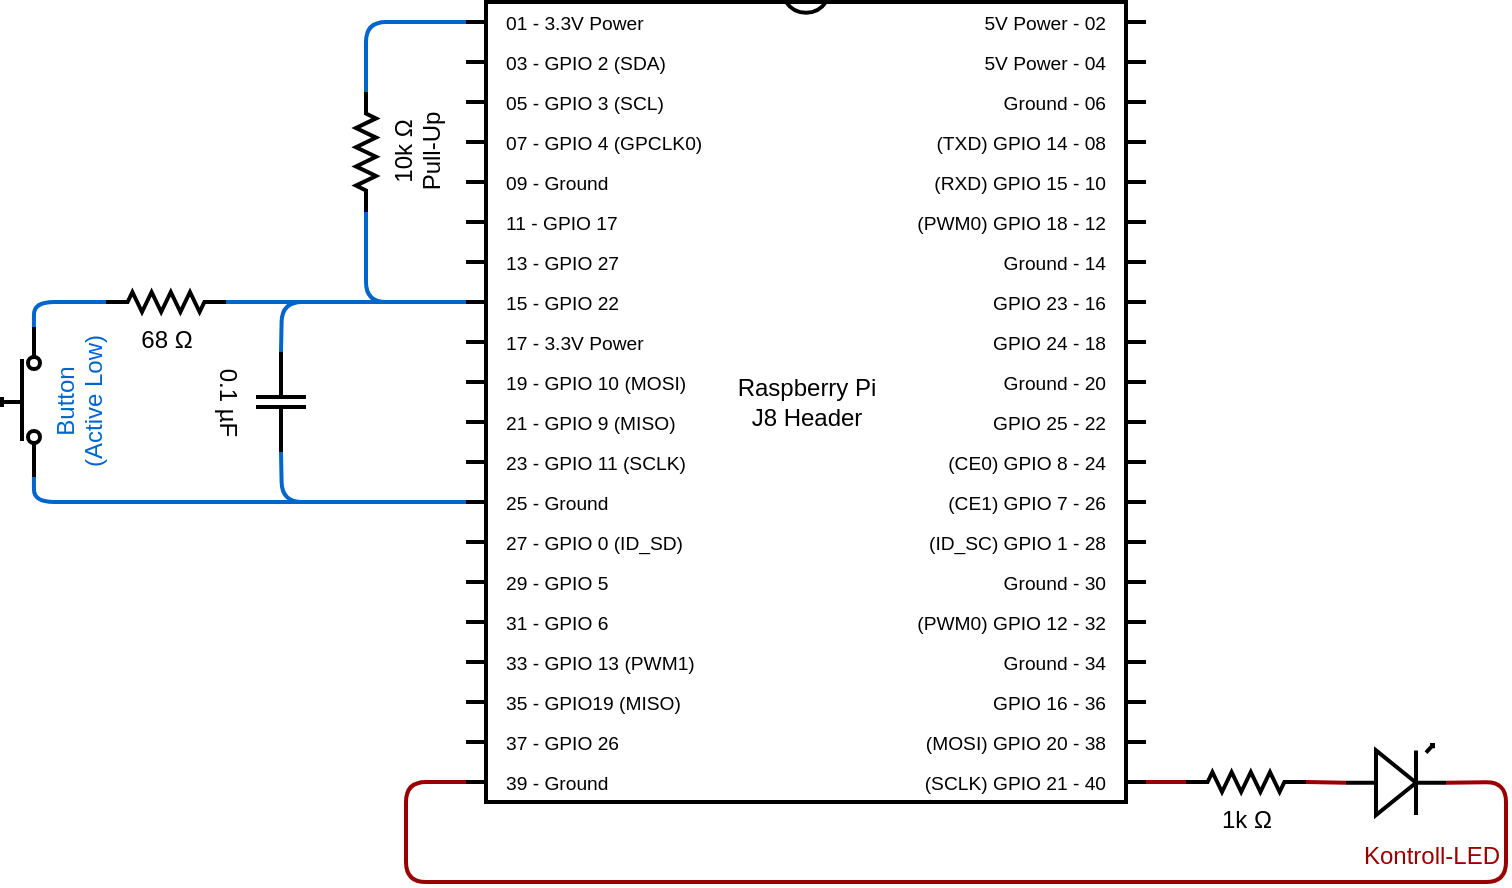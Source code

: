 <mxfile pages="1" version="11.2.8" type="device"><diagram name="Page-1" id="7e0a89b8-554c-2b80-1dc8-d5c74ca68de4"><mxGraphModel dx="2442" dy="1121" grid="1" gridSize="10" guides="1" tooltips="1" connect="1" arrows="1" fold="1" page="0" pageScale="1" pageWidth="1100" pageHeight="850" background="#ffffff" math="0" shadow="0"><root><mxCell id="0"/><mxCell id="1" parent="0"/><mxCell id="6iAu4moibuNdluy4cOX--1" value="&lt;div&gt;Raspberry Pi&lt;/div&gt;&lt;div&gt;J8 Header&lt;br&gt;&lt;/div&gt;" style="shadow=0;dashed=0;align=center;fillColor=#ffffff;html=1;strokeWidth=2;shape=mxgraph.electrical.logic_gates.dual_inline_ic;labelNames=01 - 3.3V Power,03 - GPIO 2 (SDA),05 - GPIO 3 (SCL),07 - GPIO 4 (GPCLK0),09 - Ground,11 - GPIO 17,13 - GPIO 27,15 - GPIO 22,17 - 3.3V Power,19 - GPIO 10 (MOSI),21 - GPIO 9 (MISO),23 - GPIO 11 (SCLK),25 - Ground,27 - GPIO 0 (ID_SD),29 - GPIO 5,31 - GPIO 6,33 - GPIO 13 (PWM1),35 - GPIO19 (MISO),37 - GPIO 26,39 - Ground,(SCLK) GPIO 21 - 40,(MOSI) GPIO 20 - 38,GPIO 16 - 36,Ground - 34,(PWM0) GPIO 12 - 32,Ground - 30,(ID_SC) GPIO 1 - 28,(CE1) GPIO 7 - 26,(CE0) GPIO 8 - 24,GPIO 25 - 22,Ground - 20,GPIO 24 - 18,GPIO 23 - 16,Ground - 14,(PWM0) GPIO 18 - 12,(RXD) GPIO 15 - 10,(TXD) GPIO 14 - 08,Ground - 06,5V Power - 04,5V Power - 02;direction=east;portConstraintRotation=0;portConstraint=none;fixDash=0;autosize=0;collapsible=0;container=0;part=0;pinLabelType=cust;labelCount=40;" parent="1" vertex="1"><mxGeometry x="-130" y="280" width="340" height="400" as="geometry"/></mxCell><mxCell id="6iAu4moibuNdluy4cOX--3" value="1k &lt;span class=&quot;ILfuVd&quot;&gt;&lt;span class=&quot;e24Kjd&quot;&gt;Ω&lt;/span&gt;&lt;/span&gt;" style="pointerEvents=1;verticalLabelPosition=bottom;shadow=0;dashed=0;align=center;fillColor=#ffffff;html=1;verticalAlign=top;strokeWidth=2;shape=mxgraph.electrical.resistors.resistor_2;" parent="1" vertex="1"><mxGeometry x="230" y="665" width="60" height="10" as="geometry"/></mxCell><mxCell id="6iAu4moibuNdluy4cOX--4" value="" style="verticalLabelPosition=bottom;shadow=0;dashed=0;align=center;fillColor=#ffffff;html=1;verticalAlign=top;strokeWidth=2;shape=mxgraph.electrical.opto_electronics.led_1;pointerEvents=1;" parent="1" vertex="1"><mxGeometry x="310" y="651.5" width="50" height="35" as="geometry"/></mxCell><mxCell id="6iAu4moibuNdluy4cOX--6" value="" style="endArrow=none;html=1;strokeColor=#990000;strokeWidth=2;jumpStyle=gap;exitX=1;exitY=0;exitDx=0;exitDy=390;exitPerimeter=0;entryX=0;entryY=0.5;entryDx=0;entryDy=0;entryPerimeter=0;" parent="1" source="6iAu4moibuNdluy4cOX--1" target="6iAu4moibuNdluy4cOX--3" edge="1"><mxGeometry width="100" relative="1" as="geometry"><mxPoint x="270" y="840" as="sourcePoint"/><mxPoint x="370" y="840" as="targetPoint"/></mxGeometry></mxCell><mxCell id="6iAu4moibuNdluy4cOX--7" value="" style="endArrow=none;html=1;strokeColor=#990000;strokeWidth=2;jumpStyle=gap;exitX=1;exitY=0.5;exitDx=0;exitDy=0;exitPerimeter=0;entryX=0;entryY=0.54;entryDx=0;entryDy=0;entryPerimeter=0;" parent="1" source="6iAu4moibuNdluy4cOX--3" target="6iAu4moibuNdluy4cOX--4" edge="1"><mxGeometry width="100" relative="1" as="geometry"><mxPoint x="225" y="680" as="sourcePoint"/><mxPoint x="315" y="685" as="targetPoint"/></mxGeometry></mxCell><mxCell id="6iAu4moibuNdluy4cOX--8" value="" style="endArrow=none;html=1;strokeColor=#990000;strokeWidth=2;jumpStyle=gap;exitX=1;exitY=0.54;exitDx=0;exitDy=0;exitPerimeter=0;entryX=0;entryY=0;entryDx=0;entryDy=390;entryPerimeter=0;" parent="1" source="6iAu4moibuNdluy4cOX--4" target="6iAu4moibuNdluy4cOX--1" edge="1"><mxGeometry width="100" relative="1" as="geometry"><mxPoint x="340" y="790" as="sourcePoint"/><mxPoint x="460" y="903.9" as="targetPoint"/><Array as="points"><mxPoint x="390" y="670"/><mxPoint x="390" y="720"/><mxPoint x="-160" y="720"/><mxPoint x="-160" y="670"/></Array></mxGeometry></mxCell><mxCell id="6SbIAg1NIHLnj1dBWv9F-1" value="Kontroll-LED" style="text;html=1;resizable=0;points=[];autosize=1;align=right;verticalAlign=top;spacingTop=-4;fontSize=12;fontColor=#990000;fontStyle=0" parent="1" vertex="1"><mxGeometry x="278" y="697" width="110" height="20" as="geometry"/></mxCell><mxCell id="6SbIAg1NIHLnj1dBWv9F-2" value="&lt;div&gt;10k &lt;span class=&quot;ILfuVd&quot;&gt;&lt;span class=&quot;e24Kjd&quot;&gt;Ω&lt;/span&gt;&lt;/span&gt;&lt;/div&gt;&lt;div&gt;&lt;span class=&quot;ILfuVd&quot;&gt;&lt;span class=&quot;e24Kjd&quot;&gt;Pull-Up&lt;br&gt;&lt;/span&gt;&lt;/span&gt;&lt;/div&gt;" style="pointerEvents=1;verticalLabelPosition=bottom;shadow=0;dashed=0;align=center;fillColor=#ffffff;html=1;verticalAlign=top;strokeWidth=2;shape=mxgraph.electrical.resistors.resistor_2;rotation=-90;" parent="1" vertex="1"><mxGeometry x="-210" y="350" width="60" height="10" as="geometry"/></mxCell><mxCell id="6SbIAg1NIHLnj1dBWv9F-3" value="" style="endArrow=none;html=1;strokeColor=#0066CC;strokeWidth=2;fontSize=16;fontColor=#990000;jumpStyle=gap;entryX=0;entryY=0;entryDx=0;entryDy=150;entryPerimeter=0;exitX=0;exitY=0.5;exitDx=0;exitDy=0;exitPerimeter=0;" parent="1" source="6SbIAg1NIHLnj1dBWv9F-2" target="6iAu4moibuNdluy4cOX--1" edge="1"><mxGeometry width="100" relative="1" as="geometry"><mxPoint x="-240" y="550" as="sourcePoint"/><mxPoint x="-350" y="640" as="targetPoint"/><Array as="points"><mxPoint x="-180" y="430"/></Array></mxGeometry></mxCell><mxCell id="6SbIAg1NIHLnj1dBWv9F-4" value="" style="endArrow=none;html=1;strokeColor=#0066CC;strokeWidth=2;fontSize=16;fontColor=#990000;entryX=0;entryY=0;entryDx=0;entryDy=10;entryPerimeter=0;exitX=1;exitY=0.5;exitDx=0;exitDy=0;exitPerimeter=0;" parent="1" source="6SbIAg1NIHLnj1dBWv9F-2" target="6iAu4moibuNdluy4cOX--1" edge="1"><mxGeometry width="100" relative="1" as="geometry"><mxPoint x="-450" y="780" as="sourcePoint"/><mxPoint x="-350" y="780" as="targetPoint"/><Array as="points"><mxPoint x="-180" y="290"/></Array></mxGeometry></mxCell><mxCell id="6SbIAg1NIHLnj1dBWv9F-7" value="" style="pointerEvents=1;verticalLabelPosition=bottom;shadow=0;dashed=0;align=center;fillColor=#ffffff;html=1;verticalAlign=top;strokeWidth=2;shape=mxgraph.electrical.electro-mechanical.push_switch_no;fontSize=16;fontColor=#990000;rotation=-90;" parent="1" vertex="1"><mxGeometry x="-390" y="470.5" width="75" height="19" as="geometry"/></mxCell><mxCell id="6SbIAg1NIHLnj1dBWv9F-8" value="" style="endArrow=none;html=1;strokeColor=#0066CC;strokeWidth=2;fontSize=16;fontColor=#990000;jumpStyle=gap;exitX=1;exitY=0.84;exitDx=0;exitDy=0;exitPerimeter=0;entryX=0;entryY=0.5;entryDx=0;entryDy=0;entryPerimeter=0;" parent="1" source="6SbIAg1NIHLnj1dBWv9F-7" edge="1" target="FqikiizXvwAxNM6YCe3_-1"><mxGeometry width="100" relative="1" as="geometry"><mxPoint x="-550" y="750" as="sourcePoint"/><mxPoint x="-420" y="420" as="targetPoint"/><Array as="points"><mxPoint x="-346" y="430"/></Array></mxGeometry></mxCell><mxCell id="6SbIAg1NIHLnj1dBWv9F-10" value="" style="endArrow=none;html=1;strokeColor=#0066CC;strokeWidth=2;fontSize=16;fontColor=#990000;jumpStyle=gap;exitX=0;exitY=0.84;exitDx=0;exitDy=0;exitPerimeter=0;entryX=0;entryY=0;entryDx=0;entryDy=250;entryPerimeter=0;" parent="1" source="6SbIAg1NIHLnj1dBWv9F-7" target="6iAu4moibuNdluy4cOX--1" edge="1"><mxGeometry width="100" relative="1" as="geometry"><mxPoint x="-340" y="630" as="sourcePoint"/><mxPoint x="-240" y="630" as="targetPoint"/><Array as="points"><mxPoint x="-346" y="530"/></Array></mxGeometry></mxCell><mxCell id="6SbIAg1NIHLnj1dBWv9F-12" value="&lt;div style=&quot;font-size: 12px&quot; align=&quot;center&quot;&gt;&lt;font style=&quot;font-size: 12px&quot; color=&quot;#0066CC&quot;&gt;Button&lt;/font&gt;&lt;/div&gt;&lt;div style=&quot;font-size: 12px&quot; align=&quot;center&quot;&gt;&lt;font style=&quot;font-size: 12px&quot; color=&quot;#0066CC&quot;&gt;(Active Low)&lt;br&gt;&lt;/font&gt;&lt;/div&gt;" style="text;html=1;resizable=0;points=[];autosize=1;align=center;verticalAlign=top;spacingTop=-4;fontSize=16;fontColor=#990000;rotation=-90;" parent="1" vertex="1"><mxGeometry x="-360" y="460" width="80" height="40" as="geometry"/></mxCell><mxCell id="FqikiizXvwAxNM6YCe3_-1" value="68 &lt;span class=&quot;ILfuVd&quot;&gt;&lt;span class=&quot;e24Kjd&quot;&gt;Ω&lt;/span&gt;&lt;/span&gt;" style="pointerEvents=1;verticalLabelPosition=bottom;shadow=0;dashed=0;align=center;fillColor=#ffffff;html=1;verticalAlign=top;strokeWidth=2;shape=mxgraph.electrical.resistors.resistor_2;" vertex="1" parent="1"><mxGeometry x="-310" y="425" width="60" height="10" as="geometry"/></mxCell><mxCell id="FqikiizXvwAxNM6YCe3_-2" value="0.1 µF" style="pointerEvents=1;verticalLabelPosition=bottom;shadow=0;dashed=0;align=center;fillColor=#ffffff;html=1;verticalAlign=top;strokeWidth=2;shape=mxgraph.electrical.capacitors.capacitor_1;fontSize=12;fontColor=#000000;rotation=90;" vertex="1" parent="1"><mxGeometry x="-247.5" y="467.5" width="50" height="25" as="geometry"/></mxCell><mxCell id="FqikiizXvwAxNM6YCe3_-4" value="" style="endArrow=none;html=1;strokeColor=#0066CC;strokeWidth=2;fontSize=12;fontColor=#000000;exitX=1;exitY=0.5;exitDx=0;exitDy=0;exitPerimeter=0;jumpStyle=gap;" edge="1" parent="1" source="FqikiizXvwAxNM6YCe3_-2"><mxGeometry width="100" relative="1" as="geometry"><mxPoint x="-310" y="660" as="sourcePoint"/><mxPoint x="-130" y="530" as="targetPoint"/><Array as="points"><mxPoint x="-222" y="530"/></Array></mxGeometry></mxCell><mxCell id="FqikiizXvwAxNM6YCe3_-5" value="" style="endArrow=none;html=1;strokeColor=#0066CC;strokeWidth=2;fontSize=12;fontColor=#000000;jumpStyle=gap;exitX=1;exitY=0.5;exitDx=0;exitDy=0;exitPerimeter=0;entryX=0;entryY=0;entryDx=0;entryDy=150;entryPerimeter=0;" edge="1" parent="1" source="FqikiizXvwAxNM6YCe3_-1" target="6iAu4moibuNdluy4cOX--1"><mxGeometry width="100" relative="1" as="geometry"><mxPoint x="-510" y="870" as="sourcePoint"/><mxPoint x="-410" y="870" as="targetPoint"/></mxGeometry></mxCell><mxCell id="FqikiizXvwAxNM6YCe3_-6" value="" style="endArrow=none;html=1;strokeColor=#0066CC;strokeWidth=2;fontSize=12;fontColor=#000000;jumpStyle=gap;exitX=0;exitY=0.5;exitDx=0;exitDy=0;exitPerimeter=0;" edge="1" parent="1" source="FqikiizXvwAxNM6YCe3_-2"><mxGeometry width="100" relative="1" as="geometry"><mxPoint x="-240" y="440" as="sourcePoint"/><mxPoint x="-130" y="430" as="targetPoint"/><Array as="points"><mxPoint x="-222" y="430"/></Array></mxGeometry></mxCell></root></mxGraphModel></diagram></mxfile>